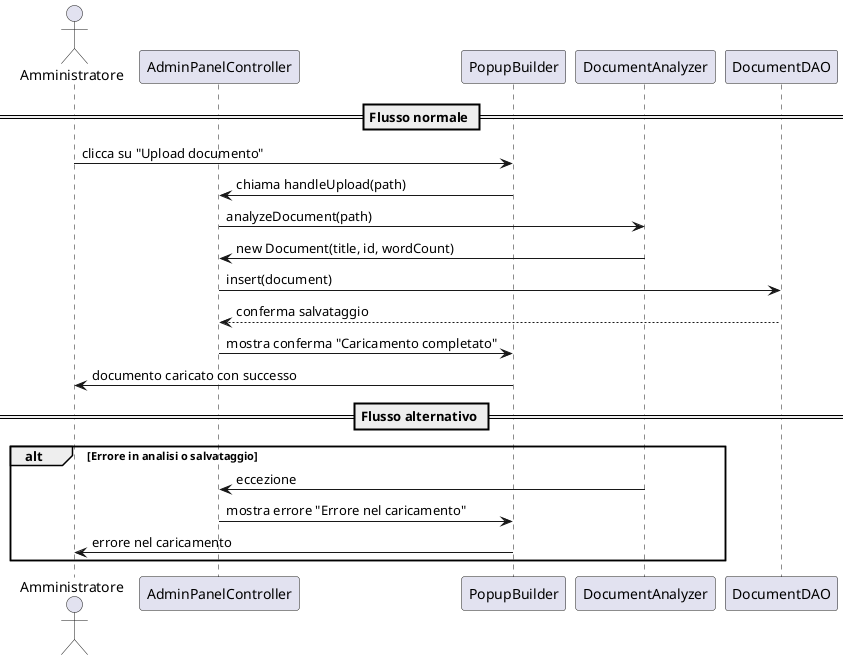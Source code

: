 @startuml
actor Amministratore
participant "AdminPanelController" as Controller
participant "PopupBuilder" as UI
participant "DocumentAnalyzer" as Analizzatore
participant "DocumentDAO" as DB

== Flusso normale ==
Amministratore -> UI : clicca su "Upload documento"
UI -> Controller : chiama handleUpload(path)

Controller -> Analizzatore : analyzeDocument(path)
Analizzatore -> Controller : new Document(title, id, wordCount)

Controller -> DB : insert(document)
DB --> Controller : conferma salvataggio

Controller -> UI : mostra conferma "Caricamento completato"
UI -> Amministratore : documento caricato con successo

== Flusso alternativo ==
alt Errore in analisi o salvataggio
    Analizzatore -> Controller : eccezione
    Controller -> UI : mostra errore "Errore nel caricamento"
    UI -> Amministratore : errore nel caricamento
end
@enduml

